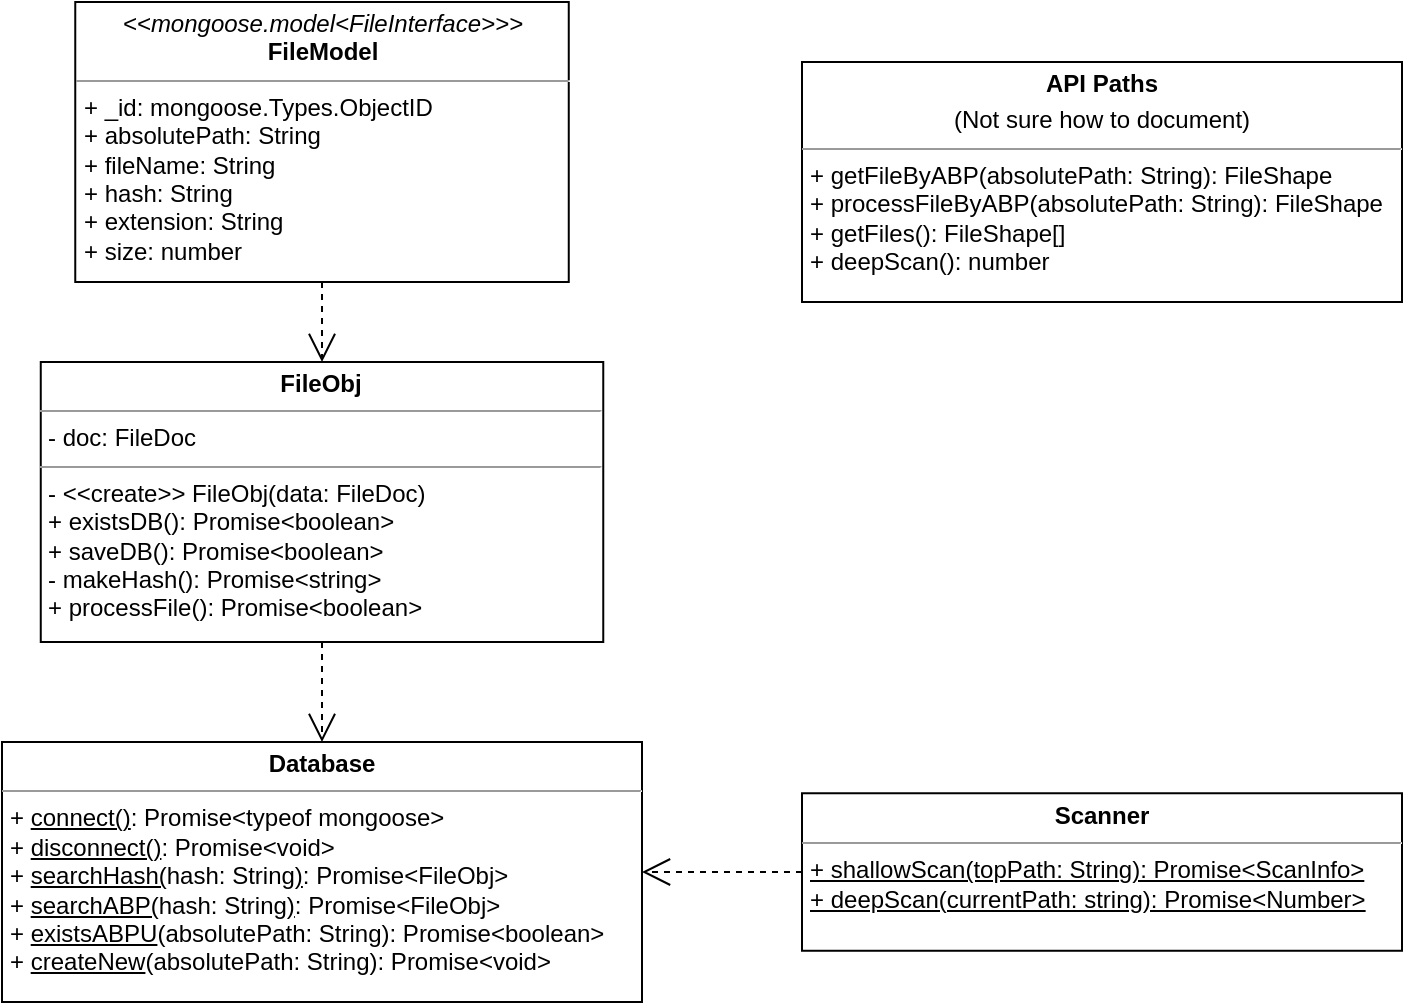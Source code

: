 <mxfile version="16.5.1" type="device"><diagram id="C5RBs43oDa-KdzZeNtuy" name="Model"><mxGraphModel dx="1089" dy="1251" grid="1" gridSize="10" guides="1" tooltips="1" connect="1" arrows="1" fold="1" page="1" pageScale="1" pageWidth="827" pageHeight="1169" math="0" shadow="0"><root><mxCell id="WIyWlLk6GJQsqaUBKTNV-0"/><mxCell id="WIyWlLk6GJQsqaUBKTNV-1" parent="WIyWlLk6GJQsqaUBKTNV-0"/><mxCell id="SsqR1pOIQ0UeskhChGYM-8" value="&lt;p style=&quot;margin: 0px ; margin-top: 4px ; text-align: center&quot;&gt;&lt;b&gt;FileObj&lt;/b&gt;&lt;/p&gt;&lt;hr size=&quot;1&quot;&gt;&lt;p style=&quot;margin: 0px ; margin-left: 4px&quot;&gt;- doc: FileDoc&lt;/p&gt;&lt;hr size=&quot;1&quot;&gt;&lt;p style=&quot;margin: 0px ; margin-left: 4px&quot;&gt;- &amp;lt;&amp;lt;create&amp;gt;&amp;gt; FileObj(data: FileDoc)&lt;/p&gt;&lt;p style=&quot;margin: 0px ; margin-left: 4px&quot;&gt;+ existsDB(): Promise&amp;lt;boolean&amp;gt;&lt;/p&gt;&lt;p style=&quot;margin: 0px ; margin-left: 4px&quot;&gt;+ saveDB(): Promise&amp;lt;boolean&amp;gt;&lt;/p&gt;&lt;p style=&quot;margin: 0px 0px 0px 4px&quot;&gt;- makeHash(): Promise&amp;lt;string&amp;gt;&lt;/p&gt;&lt;p style=&quot;margin: 0px 0px 0px 4px&quot;&gt;+ processFile(): Promise&amp;lt;boolean&amp;gt;&lt;/p&gt;&lt;p style=&quot;margin: 0px 0px 0px 4px&quot;&gt;&lt;br&gt;&lt;/p&gt;&lt;div&gt;&lt;br&gt;&lt;/div&gt;&lt;p style=&quot;margin: 0px ; margin-left: 4px&quot;&gt;&lt;br&gt;&lt;/p&gt;" style="verticalAlign=top;align=left;overflow=fill;fontSize=12;fontFamily=Helvetica;html=1;" parent="WIyWlLk6GJQsqaUBKTNV-1" vertex="1"><mxGeometry x="99.38" y="510" width="281.25" height="140" as="geometry"/></mxCell><mxCell id="SsqR1pOIQ0UeskhChGYM-9" value="&lt;p style=&quot;margin: 0px ; margin-top: 4px ; text-align: center&quot;&gt;&lt;i&gt;&amp;lt;&amp;lt;mongoose.model&amp;lt;FileInterface&amp;gt;&amp;gt;&amp;gt;&lt;/i&gt;&lt;br&gt;&lt;b&gt;FileModel&lt;/b&gt;&lt;/p&gt;&lt;hr size=&quot;1&quot;&gt;&lt;p style=&quot;margin: 0px ; margin-left: 4px&quot;&gt;+ _id: mongoose.Types.ObjectID&lt;/p&gt;&lt;p style=&quot;margin: 0px ; margin-left: 4px&quot;&gt;+ absolutePath: String&lt;/p&gt;&lt;p style=&quot;margin: 0px ; margin-left: 4px&quot;&gt;+ fileName: String&lt;br&gt;+ hash: String&lt;/p&gt;&lt;p style=&quot;margin: 0px ; margin-left: 4px&quot;&gt;+ extension: String&lt;/p&gt;&lt;p style=&quot;margin: 0px ; margin-left: 4px&quot;&gt;+ size: number&lt;/p&gt;" style="verticalAlign=top;align=left;overflow=fill;fontSize=12;fontFamily=Helvetica;html=1;" parent="WIyWlLk6GJQsqaUBKTNV-1" vertex="1"><mxGeometry x="116.63" y="330" width="246.75" height="140" as="geometry"/></mxCell><mxCell id="SsqR1pOIQ0UeskhChGYM-13" value="" style="endArrow=open;endFill=1;endSize=12;html=1;rounded=0;exitX=0.5;exitY=1;exitDx=0;exitDy=0;entryX=0.5;entryY=0;entryDx=0;entryDy=0;dashed=1;" parent="WIyWlLk6GJQsqaUBKTNV-1" source="SsqR1pOIQ0UeskhChGYM-9" target="SsqR1pOIQ0UeskhChGYM-8" edge="1"><mxGeometry width="160" relative="1" as="geometry"><mxPoint x="159.75" y="480" as="sourcePoint"/><mxPoint x="319.75" y="480" as="targetPoint"/></mxGeometry></mxCell><mxCell id="s2cztho2mxfMsoQBV_76-0" value="&lt;p style=&quot;margin: 0px ; margin-top: 4px ; text-align: center&quot;&gt;&lt;b&gt;Database&lt;/b&gt;&lt;/p&gt;&lt;hr size=&quot;1&quot;&gt;&lt;p style=&quot;margin: 0px ; margin-left: 4px&quot;&gt;&lt;span&gt;+ &lt;u&gt;connect()&lt;/u&gt;: Promise&amp;lt;typeof mongoose&amp;gt;&lt;/span&gt;&lt;br&gt;&lt;/p&gt;&lt;p style=&quot;margin: 0px ; margin-left: 4px&quot;&gt;+ &lt;u&gt;disconnect()&lt;/u&gt;: Promise&amp;lt;void&amp;gt;&lt;/p&gt;&lt;p style=&quot;margin: 0px ; margin-left: 4px&quot;&gt;+ &lt;u&gt;searchHash(&lt;/u&gt;hash: String&lt;u&gt;)&lt;/u&gt;: Promise&amp;lt;FileObj&amp;gt;&lt;/p&gt;&lt;p style=&quot;margin: 0px ; margin-left: 4px&quot;&gt;+&amp;nbsp;&lt;u&gt;searchABP(&lt;/u&gt;hash: String&lt;u&gt;)&lt;/u&gt;: Promise&amp;lt;FileObj&amp;gt;&lt;br&gt;&lt;/p&gt;&lt;p style=&quot;margin: 0px ; margin-left: 4px&quot;&gt;+ &lt;u&gt;existsABPU&lt;/u&gt;(absolutePath: String): Promise&amp;lt;boolean&amp;gt;&lt;/p&gt;&lt;p style=&quot;margin: 0px ; margin-left: 4px&quot;&gt;+ &lt;u&gt;createNew&lt;/u&gt;(absolutePath: String): Promise&amp;lt;void&amp;gt;&lt;/p&gt;" style="verticalAlign=top;align=left;overflow=fill;fontSize=12;fontFamily=Helvetica;html=1;" parent="WIyWlLk6GJQsqaUBKTNV-1" vertex="1"><mxGeometry x="80" y="700" width="320" height="130" as="geometry"/></mxCell><mxCell id="s2cztho2mxfMsoQBV_76-3" value="" style="endArrow=open;endFill=1;endSize=12;html=1;rounded=0;exitX=0.5;exitY=1;exitDx=0;exitDy=0;entryX=0.5;entryY=0;entryDx=0;entryDy=0;dashed=1;" parent="WIyWlLk6GJQsqaUBKTNV-1" source="SsqR1pOIQ0UeskhChGYM-8" target="s2cztho2mxfMsoQBV_76-0" edge="1"><mxGeometry width="160" relative="1" as="geometry"><mxPoint x="438.75" y="650" as="sourcePoint"/><mxPoint x="598.75" y="650" as="targetPoint"/></mxGeometry></mxCell><mxCell id="C23L8D-0xadUBnaqSDZa-0" value="&lt;p style=&quot;margin: 0px ; margin-top: 4px ; text-align: center&quot;&gt;&lt;b&gt;Scanner&lt;/b&gt;&lt;/p&gt;&lt;hr size=&quot;1&quot;&gt;&lt;p style=&quot;margin: 0px ; margin-left: 4px&quot;&gt;&lt;/p&gt;&lt;p style=&quot;margin: 0px ; margin-left: 4px&quot;&gt;&lt;u&gt;+ shallowScan(topPath: String): Promise&amp;lt;ScanInfo&amp;gt;&lt;/u&gt;&lt;/p&gt;&lt;p style=&quot;margin: 0px ; margin-left: 4px&quot;&gt;&lt;u&gt;+ deepScan(currentPath: string): Promise&amp;lt;Number&amp;gt;&lt;/u&gt;&lt;/p&gt;" style="verticalAlign=top;align=left;overflow=fill;fontSize=12;fontFamily=Helvetica;html=1;" parent="WIyWlLk6GJQsqaUBKTNV-1" vertex="1"><mxGeometry x="480" y="725.63" width="300" height="78.75" as="geometry"/></mxCell><mxCell id="a9eYsN-WHnCXtjjGuyDO-0" value="" style="endArrow=open;endSize=12;dashed=1;html=1;rounded=0;exitX=0;exitY=0.5;exitDx=0;exitDy=0;entryX=1;entryY=0.5;entryDx=0;entryDy=0;" parent="WIyWlLk6GJQsqaUBKTNV-1" source="C23L8D-0xadUBnaqSDZa-0" target="s2cztho2mxfMsoQBV_76-0" edge="1"><mxGeometry width="160" relative="1" as="geometry"><mxPoint x="360" y="690" as="sourcePoint"/><mxPoint x="520" y="690" as="targetPoint"/></mxGeometry></mxCell><mxCell id="6eAT77t1TIWO6-uENGHY-0" value="&lt;p style=&quot;margin: 0px ; margin-top: 4px ; text-align: center&quot;&gt;&lt;b&gt;API Paths&lt;/b&gt;&lt;/p&gt;&lt;p style=&quot;margin: 0px ; margin-top: 4px ; text-align: center&quot;&gt;(Not sure how to document)&lt;/p&gt;&lt;hr size=&quot;1&quot;&gt;&lt;p style=&quot;margin: 0px ; margin-left: 4px&quot;&gt;+ getFileByABP(absolutePath: String): FileShape&lt;/p&gt;&lt;p style=&quot;margin: 0px ; margin-left: 4px&quot;&gt;+ processFileByABP(absolutePath: String): FileShape&lt;br&gt;&lt;/p&gt;&lt;p style=&quot;margin: 0px ; margin-left: 4px&quot;&gt;+ getFiles(): FileShape[]&lt;/p&gt;&lt;p style=&quot;margin: 0px ; margin-left: 4px&quot;&gt;+ deepScan(): number&lt;/p&gt;" style="verticalAlign=top;align=left;overflow=fill;fontSize=12;fontFamily=Helvetica;html=1;" parent="WIyWlLk6GJQsqaUBKTNV-1" vertex="1"><mxGeometry x="480" y="360" width="300" height="120" as="geometry"/></mxCell></root></mxGraphModel></diagram></mxfile>